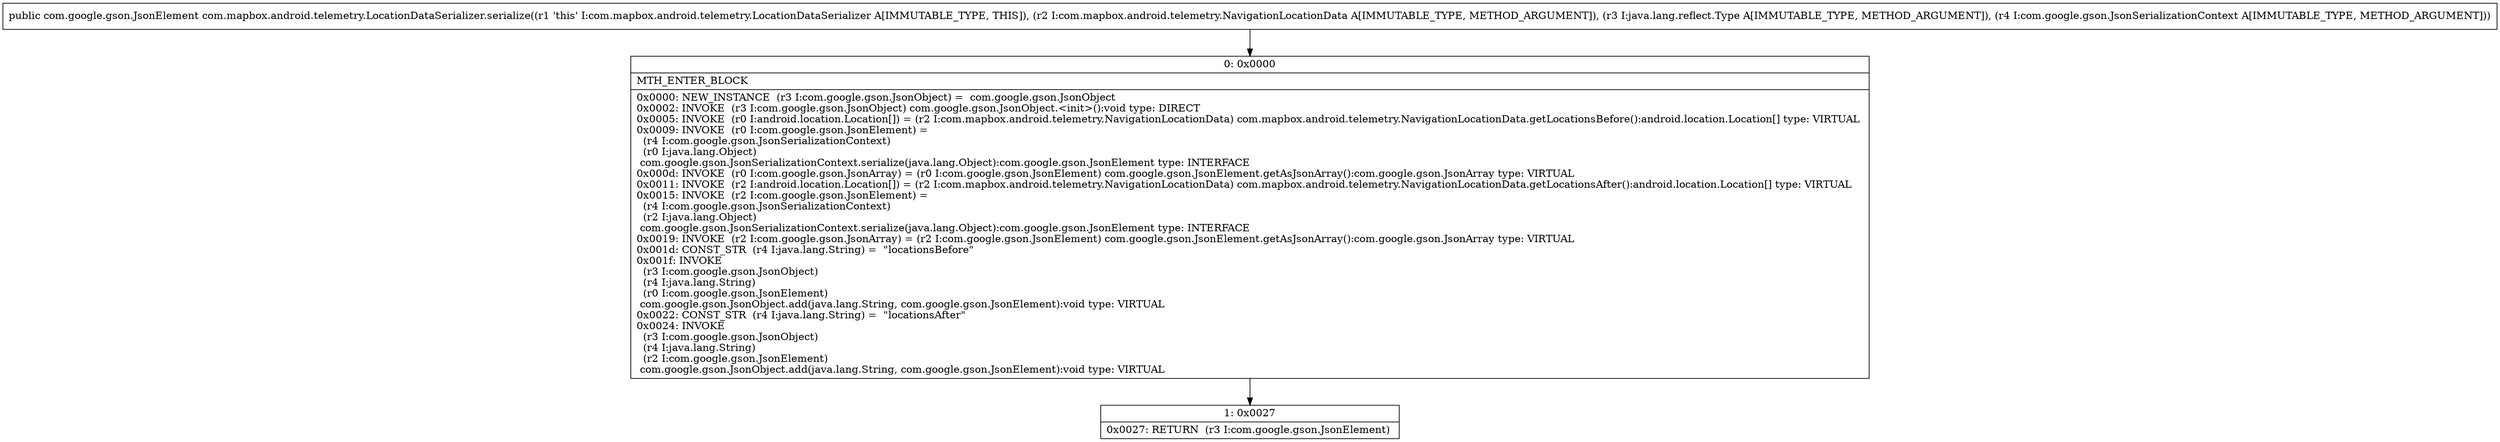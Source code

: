 digraph "CFG forcom.mapbox.android.telemetry.LocationDataSerializer.serialize(Lcom\/mapbox\/android\/telemetry\/NavigationLocationData;Ljava\/lang\/reflect\/Type;Lcom\/google\/gson\/JsonSerializationContext;)Lcom\/google\/gson\/JsonElement;" {
Node_0 [shape=record,label="{0\:\ 0x0000|MTH_ENTER_BLOCK\l|0x0000: NEW_INSTANCE  (r3 I:com.google.gson.JsonObject) =  com.google.gson.JsonObject \l0x0002: INVOKE  (r3 I:com.google.gson.JsonObject) com.google.gson.JsonObject.\<init\>():void type: DIRECT \l0x0005: INVOKE  (r0 I:android.location.Location[]) = (r2 I:com.mapbox.android.telemetry.NavigationLocationData) com.mapbox.android.telemetry.NavigationLocationData.getLocationsBefore():android.location.Location[] type: VIRTUAL \l0x0009: INVOKE  (r0 I:com.google.gson.JsonElement) = \l  (r4 I:com.google.gson.JsonSerializationContext)\l  (r0 I:java.lang.Object)\l com.google.gson.JsonSerializationContext.serialize(java.lang.Object):com.google.gson.JsonElement type: INTERFACE \l0x000d: INVOKE  (r0 I:com.google.gson.JsonArray) = (r0 I:com.google.gson.JsonElement) com.google.gson.JsonElement.getAsJsonArray():com.google.gson.JsonArray type: VIRTUAL \l0x0011: INVOKE  (r2 I:android.location.Location[]) = (r2 I:com.mapbox.android.telemetry.NavigationLocationData) com.mapbox.android.telemetry.NavigationLocationData.getLocationsAfter():android.location.Location[] type: VIRTUAL \l0x0015: INVOKE  (r2 I:com.google.gson.JsonElement) = \l  (r4 I:com.google.gson.JsonSerializationContext)\l  (r2 I:java.lang.Object)\l com.google.gson.JsonSerializationContext.serialize(java.lang.Object):com.google.gson.JsonElement type: INTERFACE \l0x0019: INVOKE  (r2 I:com.google.gson.JsonArray) = (r2 I:com.google.gson.JsonElement) com.google.gson.JsonElement.getAsJsonArray():com.google.gson.JsonArray type: VIRTUAL \l0x001d: CONST_STR  (r4 I:java.lang.String) =  \"locationsBefore\" \l0x001f: INVOKE  \l  (r3 I:com.google.gson.JsonObject)\l  (r4 I:java.lang.String)\l  (r0 I:com.google.gson.JsonElement)\l com.google.gson.JsonObject.add(java.lang.String, com.google.gson.JsonElement):void type: VIRTUAL \l0x0022: CONST_STR  (r4 I:java.lang.String) =  \"locationsAfter\" \l0x0024: INVOKE  \l  (r3 I:com.google.gson.JsonObject)\l  (r4 I:java.lang.String)\l  (r2 I:com.google.gson.JsonElement)\l com.google.gson.JsonObject.add(java.lang.String, com.google.gson.JsonElement):void type: VIRTUAL \l}"];
Node_1 [shape=record,label="{1\:\ 0x0027|0x0027: RETURN  (r3 I:com.google.gson.JsonElement) \l}"];
MethodNode[shape=record,label="{public com.google.gson.JsonElement com.mapbox.android.telemetry.LocationDataSerializer.serialize((r1 'this' I:com.mapbox.android.telemetry.LocationDataSerializer A[IMMUTABLE_TYPE, THIS]), (r2 I:com.mapbox.android.telemetry.NavigationLocationData A[IMMUTABLE_TYPE, METHOD_ARGUMENT]), (r3 I:java.lang.reflect.Type A[IMMUTABLE_TYPE, METHOD_ARGUMENT]), (r4 I:com.google.gson.JsonSerializationContext A[IMMUTABLE_TYPE, METHOD_ARGUMENT])) }"];
MethodNode -> Node_0;
Node_0 -> Node_1;
}

